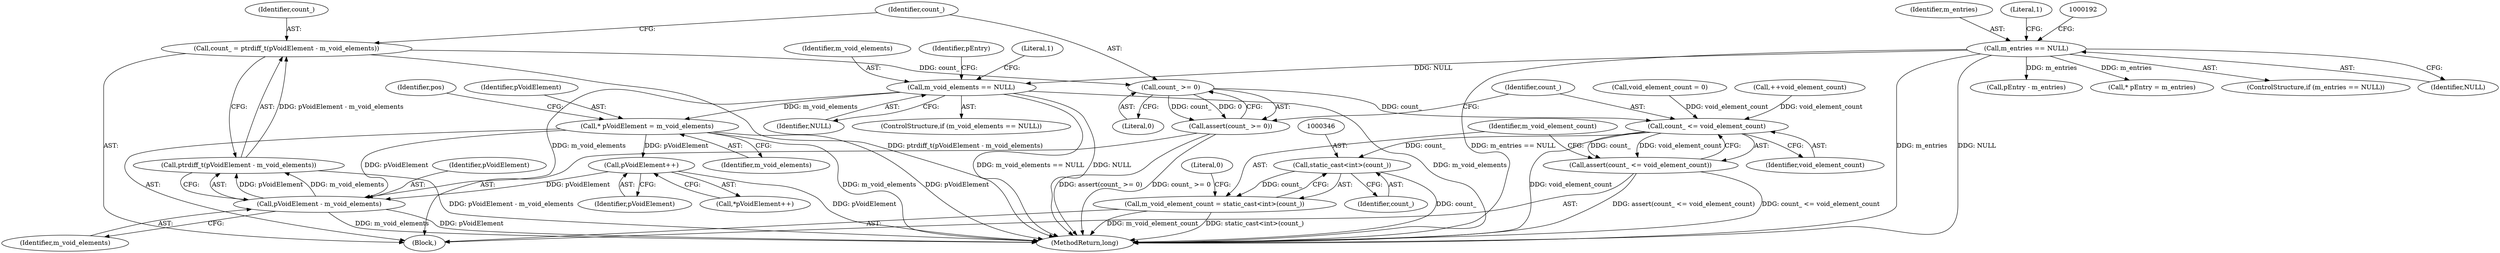 digraph "1_Android_04839626ed859623901ebd3a5fd483982186b59d_175@integer" {
"1000329" [label="(Call,count_ = ptrdiff_t(pVoidElement - m_void_elements))"];
"1000331" [label="(Call,ptrdiff_t(pVoidElement - m_void_elements))"];
"1000332" [label="(Call,pVoidElement - m_void_elements)"];
"1000208" [label="(Call,* pVoidElement = m_void_elements)"];
"1000197" [label="(Call,m_void_elements == NULL)"];
"1000185" [label="(Call,m_entries == NULL)"];
"1000282" [label="(Call,pVoidElement++)"];
"1000336" [label="(Call,count_ >= 0)"];
"1000335" [label="(Call,assert(count_ >= 0))"];
"1000340" [label="(Call,count_ <= void_element_count)"];
"1000339" [label="(Call,assert(count_ <= void_element_count))"];
"1000345" [label="(Call,static_cast<int>(count_))"];
"1000343" [label="(Call,m_void_element_count = static_cast<int>(count_))"];
"1000341" [label="(Identifier,count_)"];
"1000109" [label="(Block,)"];
"1000339" [label="(Call,assert(count_ <= void_element_count))"];
"1000329" [label="(Call,count_ = ptrdiff_t(pVoidElement - m_void_elements))"];
"1000186" [label="(Identifier,m_entries)"];
"1000335" [label="(Call,assert(count_ >= 0))"];
"1000197" [label="(Call,m_void_elements == NULL)"];
"1000283" [label="(Identifier,pVoidElement)"];
"1000344" [label="(Identifier,m_void_element_count)"];
"1000342" [label="(Identifier,void_element_count)"];
"1000332" [label="(Call,pVoidElement - m_void_elements)"];
"1000205" [label="(Identifier,pEntry)"];
"1000190" [label="(Literal,1)"];
"1000210" [label="(Identifier,m_void_elements)"];
"1000334" [label="(Identifier,m_void_elements)"];
"1000331" [label="(Call,ptrdiff_t(pVoidElement - m_void_elements))"];
"1000313" [label="(Call,pEntry - m_entries)"];
"1000281" [label="(Call,*pVoidElement++)"];
"1000130" [label="(Call,void_element_count = 0)"];
"1000202" [label="(Literal,1)"];
"1000204" [label="(Call,* pEntry = m_entries)"];
"1000347" [label="(Identifier,count_)"];
"1000185" [label="(Call,m_entries == NULL)"];
"1000340" [label="(Call,count_ <= void_element_count)"];
"1000198" [label="(Identifier,m_void_elements)"];
"1000184" [label="(ControlStructure,if (m_entries == NULL))"];
"1000166" [label="(Call,++void_element_count)"];
"1000282" [label="(Call,pVoidElement++)"];
"1000338" [label="(Literal,0)"];
"1000337" [label="(Identifier,count_)"];
"1000199" [label="(Identifier,NULL)"];
"1000208" [label="(Call,* pVoidElement = m_void_elements)"];
"1000336" [label="(Call,count_ >= 0)"];
"1000212" [label="(Identifier,pos)"];
"1000350" [label="(MethodReturn,long)"];
"1000345" [label="(Call,static_cast<int>(count_))"];
"1000333" [label="(Identifier,pVoidElement)"];
"1000343" [label="(Call,m_void_element_count = static_cast<int>(count_))"];
"1000349" [label="(Literal,0)"];
"1000209" [label="(Identifier,pVoidElement)"];
"1000330" [label="(Identifier,count_)"];
"1000187" [label="(Identifier,NULL)"];
"1000196" [label="(ControlStructure,if (m_void_elements == NULL))"];
"1000329" -> "1000109"  [label="AST: "];
"1000329" -> "1000331"  [label="CFG: "];
"1000330" -> "1000329"  [label="AST: "];
"1000331" -> "1000329"  [label="AST: "];
"1000337" -> "1000329"  [label="CFG: "];
"1000329" -> "1000350"  [label="DDG: ptrdiff_t(pVoidElement - m_void_elements)"];
"1000331" -> "1000329"  [label="DDG: pVoidElement - m_void_elements"];
"1000329" -> "1000336"  [label="DDG: count_"];
"1000331" -> "1000332"  [label="CFG: "];
"1000332" -> "1000331"  [label="AST: "];
"1000331" -> "1000350"  [label="DDG: pVoidElement - m_void_elements"];
"1000332" -> "1000331"  [label="DDG: pVoidElement"];
"1000332" -> "1000331"  [label="DDG: m_void_elements"];
"1000332" -> "1000334"  [label="CFG: "];
"1000333" -> "1000332"  [label="AST: "];
"1000334" -> "1000332"  [label="AST: "];
"1000332" -> "1000350"  [label="DDG: m_void_elements"];
"1000332" -> "1000350"  [label="DDG: pVoidElement"];
"1000208" -> "1000332"  [label="DDG: pVoidElement"];
"1000282" -> "1000332"  [label="DDG: pVoidElement"];
"1000197" -> "1000332"  [label="DDG: m_void_elements"];
"1000208" -> "1000109"  [label="AST: "];
"1000208" -> "1000210"  [label="CFG: "];
"1000209" -> "1000208"  [label="AST: "];
"1000210" -> "1000208"  [label="AST: "];
"1000212" -> "1000208"  [label="CFG: "];
"1000208" -> "1000350"  [label="DDG: pVoidElement"];
"1000208" -> "1000350"  [label="DDG: m_void_elements"];
"1000197" -> "1000208"  [label="DDG: m_void_elements"];
"1000208" -> "1000282"  [label="DDG: pVoidElement"];
"1000197" -> "1000196"  [label="AST: "];
"1000197" -> "1000199"  [label="CFG: "];
"1000198" -> "1000197"  [label="AST: "];
"1000199" -> "1000197"  [label="AST: "];
"1000202" -> "1000197"  [label="CFG: "];
"1000205" -> "1000197"  [label="CFG: "];
"1000197" -> "1000350"  [label="DDG: m_void_elements == NULL"];
"1000197" -> "1000350"  [label="DDG: NULL"];
"1000197" -> "1000350"  [label="DDG: m_void_elements"];
"1000185" -> "1000197"  [label="DDG: NULL"];
"1000185" -> "1000184"  [label="AST: "];
"1000185" -> "1000187"  [label="CFG: "];
"1000186" -> "1000185"  [label="AST: "];
"1000187" -> "1000185"  [label="AST: "];
"1000190" -> "1000185"  [label="CFG: "];
"1000192" -> "1000185"  [label="CFG: "];
"1000185" -> "1000350"  [label="DDG: m_entries == NULL"];
"1000185" -> "1000350"  [label="DDG: m_entries"];
"1000185" -> "1000350"  [label="DDG: NULL"];
"1000185" -> "1000204"  [label="DDG: m_entries"];
"1000185" -> "1000313"  [label="DDG: m_entries"];
"1000282" -> "1000281"  [label="AST: "];
"1000282" -> "1000283"  [label="CFG: "];
"1000283" -> "1000282"  [label="AST: "];
"1000281" -> "1000282"  [label="CFG: "];
"1000282" -> "1000350"  [label="DDG: pVoidElement"];
"1000336" -> "1000335"  [label="AST: "];
"1000336" -> "1000338"  [label="CFG: "];
"1000337" -> "1000336"  [label="AST: "];
"1000338" -> "1000336"  [label="AST: "];
"1000335" -> "1000336"  [label="CFG: "];
"1000336" -> "1000335"  [label="DDG: count_"];
"1000336" -> "1000335"  [label="DDG: 0"];
"1000336" -> "1000340"  [label="DDG: count_"];
"1000335" -> "1000109"  [label="AST: "];
"1000341" -> "1000335"  [label="CFG: "];
"1000335" -> "1000350"  [label="DDG: count_ >= 0"];
"1000335" -> "1000350"  [label="DDG: assert(count_ >= 0)"];
"1000340" -> "1000339"  [label="AST: "];
"1000340" -> "1000342"  [label="CFG: "];
"1000341" -> "1000340"  [label="AST: "];
"1000342" -> "1000340"  [label="AST: "];
"1000339" -> "1000340"  [label="CFG: "];
"1000340" -> "1000350"  [label="DDG: void_element_count"];
"1000340" -> "1000339"  [label="DDG: count_"];
"1000340" -> "1000339"  [label="DDG: void_element_count"];
"1000166" -> "1000340"  [label="DDG: void_element_count"];
"1000130" -> "1000340"  [label="DDG: void_element_count"];
"1000340" -> "1000345"  [label="DDG: count_"];
"1000339" -> "1000109"  [label="AST: "];
"1000344" -> "1000339"  [label="CFG: "];
"1000339" -> "1000350"  [label="DDG: assert(count_ <= void_element_count)"];
"1000339" -> "1000350"  [label="DDG: count_ <= void_element_count"];
"1000345" -> "1000343"  [label="AST: "];
"1000345" -> "1000347"  [label="CFG: "];
"1000346" -> "1000345"  [label="AST: "];
"1000347" -> "1000345"  [label="AST: "];
"1000343" -> "1000345"  [label="CFG: "];
"1000345" -> "1000350"  [label="DDG: count_"];
"1000345" -> "1000343"  [label="DDG: count_"];
"1000343" -> "1000109"  [label="AST: "];
"1000344" -> "1000343"  [label="AST: "];
"1000349" -> "1000343"  [label="CFG: "];
"1000343" -> "1000350"  [label="DDG: m_void_element_count"];
"1000343" -> "1000350"  [label="DDG: static_cast<int>(count_)"];
}
